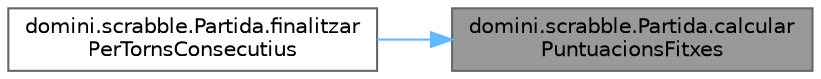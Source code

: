 digraph "domini.scrabble.Partida.calcularPuntuacionsFitxes"
{
 // INTERACTIVE_SVG=YES
 // LATEX_PDF_SIZE
  bgcolor="transparent";
  edge [fontname=Helvetica,fontsize=10,labelfontname=Helvetica,labelfontsize=10];
  node [fontname=Helvetica,fontsize=10,shape=box,height=0.2,width=0.4];
  rankdir="RL";
  Node1 [id="Node000001",label="domini.scrabble.Partida.calcular\lPuntuacionsFitxes",height=0.2,width=0.4,color="gray40", fillcolor="grey60", style="filled", fontcolor="black",tooltip="Calcula la puntuació total de les fitxes restants d'un jugador."];
  Node1 -> Node2 [id="edge1_Node000001_Node000002",dir="back",color="steelblue1",style="solid",tooltip=" "];
  Node2 [id="Node000002",label="domini.scrabble.Partida.finalitzar\lPerTornsConsecutius",height=0.2,width=0.4,color="grey40", fillcolor="white", style="filled",URL="$classdomini_1_1scrabble_1_1_partida.html#a7c2fed189a702017c00fe7af75b97e09",tooltip="Finalitza la partida per torns consecutius passats."];
}
